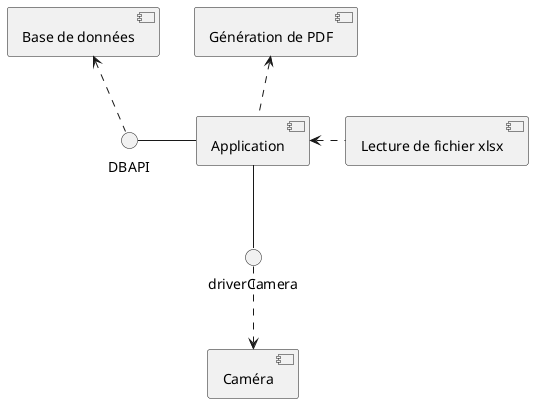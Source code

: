 @startuml Diagrame composants
[Base de données]
[Caméra]
[Génération de PDF] as pdf
[Lecture de fichier xlsx] as xls
interface driverCamera

DBAPI - [Application]
driverCamera -up- [Application]
driverCamera .down.> [Caméra]
DBAPI .up.> [Base de données]
[Application] .up.> pdf
[Application] <.right. xls
@enduml